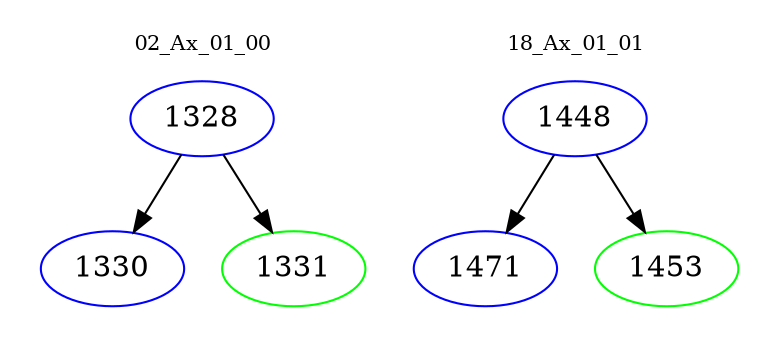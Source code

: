 digraph{
subgraph cluster_0 {
color = white
label = "02_Ax_01_00";
fontsize=10;
T0_1328 [label="1328", color="blue"]
T0_1328 -> T0_1330 [color="black"]
T0_1330 [label="1330", color="blue"]
T0_1328 -> T0_1331 [color="black"]
T0_1331 [label="1331", color="green"]
}
subgraph cluster_1 {
color = white
label = "18_Ax_01_01";
fontsize=10;
T1_1448 [label="1448", color="blue"]
T1_1448 -> T1_1471 [color="black"]
T1_1471 [label="1471", color="blue"]
T1_1448 -> T1_1453 [color="black"]
T1_1453 [label="1453", color="green"]
}
}

